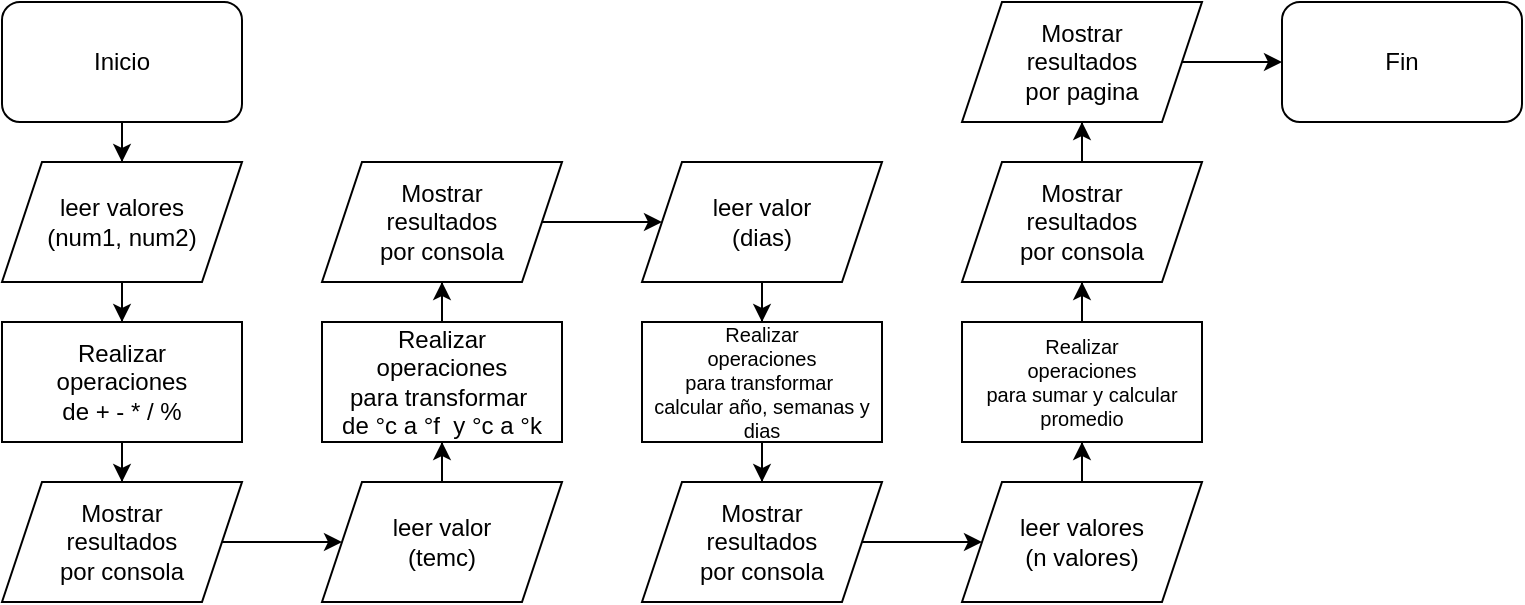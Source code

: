 <mxfile version="15.8.6" type="device"><diagram id="C5RBs43oDa-KdzZeNtuy" name="Page-1"><mxGraphModel dx="930" dy="450" grid="1" gridSize="10" guides="1" tooltips="1" connect="1" arrows="1" fold="1" page="1" pageScale="1" pageWidth="827" pageHeight="1169" math="0" shadow="0"><root><mxCell id="WIyWlLk6GJQsqaUBKTNV-0"/><mxCell id="WIyWlLk6GJQsqaUBKTNV-1" parent="WIyWlLk6GJQsqaUBKTNV-0"/><mxCell id="4diNYO3Y1DI0TQzU82jV-9" value="" style="edgeStyle=orthogonalEdgeStyle;rounded=0;orthogonalLoop=1;jettySize=auto;html=1;" edge="1" parent="WIyWlLk6GJQsqaUBKTNV-1" source="4diNYO3Y1DI0TQzU82jV-1" target="4diNYO3Y1DI0TQzU82jV-2"><mxGeometry relative="1" as="geometry"/></mxCell><mxCell id="4diNYO3Y1DI0TQzU82jV-1" value="leer valores &lt;br&gt;(num1, num2)" style="shape=parallelogram;perimeter=parallelogramPerimeter;whiteSpace=wrap;html=1;fixedSize=1;" vertex="1" parent="WIyWlLk6GJQsqaUBKTNV-1"><mxGeometry x="40" y="100" width="120" height="60" as="geometry"/></mxCell><mxCell id="4diNYO3Y1DI0TQzU82jV-10" value="" style="edgeStyle=orthogonalEdgeStyle;rounded=0;orthogonalLoop=1;jettySize=auto;html=1;" edge="1" parent="WIyWlLk6GJQsqaUBKTNV-1" source="4diNYO3Y1DI0TQzU82jV-2" target="4diNYO3Y1DI0TQzU82jV-3"><mxGeometry relative="1" as="geometry"/></mxCell><mxCell id="4diNYO3Y1DI0TQzU82jV-2" value="Realizar &lt;br&gt;operaciones&lt;br&gt;de + - * / %" style="rounded=0;whiteSpace=wrap;html=1;" vertex="1" parent="WIyWlLk6GJQsqaUBKTNV-1"><mxGeometry x="40" y="180" width="120" height="60" as="geometry"/></mxCell><mxCell id="4diNYO3Y1DI0TQzU82jV-39" value="" style="edgeStyle=orthogonalEdgeStyle;rounded=0;orthogonalLoop=1;jettySize=auto;html=1;fontSize=10;" edge="1" parent="WIyWlLk6GJQsqaUBKTNV-1" source="4diNYO3Y1DI0TQzU82jV-3" target="4diNYO3Y1DI0TQzU82jV-13"><mxGeometry relative="1" as="geometry"/></mxCell><mxCell id="4diNYO3Y1DI0TQzU82jV-3" value="Mostrar &lt;br&gt;resultados&lt;br&gt;por consola" style="shape=parallelogram;perimeter=parallelogramPerimeter;whiteSpace=wrap;html=1;fixedSize=1;" vertex="1" parent="WIyWlLk6GJQsqaUBKTNV-1"><mxGeometry x="40" y="260" width="120" height="60" as="geometry"/></mxCell><mxCell id="4diNYO3Y1DI0TQzU82jV-8" value="" style="edgeStyle=orthogonalEdgeStyle;rounded=0;orthogonalLoop=1;jettySize=auto;html=1;" edge="1" parent="WIyWlLk6GJQsqaUBKTNV-1" source="4diNYO3Y1DI0TQzU82jV-5" target="4diNYO3Y1DI0TQzU82jV-1"><mxGeometry relative="1" as="geometry"/></mxCell><mxCell id="4diNYO3Y1DI0TQzU82jV-5" value="Inicio" style="rounded=1;whiteSpace=wrap;html=1;" vertex="1" parent="WIyWlLk6GJQsqaUBKTNV-1"><mxGeometry x="40" y="20" width="120" height="60" as="geometry"/></mxCell><mxCell id="4diNYO3Y1DI0TQzU82jV-40" value="" style="edgeStyle=orthogonalEdgeStyle;rounded=0;orthogonalLoop=1;jettySize=auto;html=1;fontSize=10;" edge="1" parent="WIyWlLk6GJQsqaUBKTNV-1" source="4diNYO3Y1DI0TQzU82jV-13" target="4diNYO3Y1DI0TQzU82jV-15"><mxGeometry relative="1" as="geometry"/></mxCell><mxCell id="4diNYO3Y1DI0TQzU82jV-13" value="leer valor&lt;br&gt;(temc)" style="shape=parallelogram;perimeter=parallelogramPerimeter;whiteSpace=wrap;html=1;fixedSize=1;" vertex="1" parent="WIyWlLk6GJQsqaUBKTNV-1"><mxGeometry x="200" y="260" width="120" height="60" as="geometry"/></mxCell><mxCell id="4diNYO3Y1DI0TQzU82jV-41" value="" style="edgeStyle=orthogonalEdgeStyle;rounded=0;orthogonalLoop=1;jettySize=auto;html=1;fontSize=10;" edge="1" parent="WIyWlLk6GJQsqaUBKTNV-1" source="4diNYO3Y1DI0TQzU82jV-15" target="4diNYO3Y1DI0TQzU82jV-17"><mxGeometry relative="1" as="geometry"/></mxCell><mxCell id="4diNYO3Y1DI0TQzU82jV-15" value="Realizar &lt;br&gt;operaciones&lt;br&gt;para transformar&amp;nbsp;&lt;br&gt;de&amp;nbsp;°c a&amp;nbsp;°f&amp;nbsp; y&amp;nbsp;°c a&amp;nbsp;°k" style="rounded=0;whiteSpace=wrap;html=1;" vertex="1" parent="WIyWlLk6GJQsqaUBKTNV-1"><mxGeometry x="200" y="180" width="120" height="60" as="geometry"/></mxCell><mxCell id="4diNYO3Y1DI0TQzU82jV-43" value="" style="edgeStyle=orthogonalEdgeStyle;rounded=0;orthogonalLoop=1;jettySize=auto;html=1;fontSize=10;" edge="1" parent="WIyWlLk6GJQsqaUBKTNV-1" source="4diNYO3Y1DI0TQzU82jV-17" target="4diNYO3Y1DI0TQzU82jV-22"><mxGeometry relative="1" as="geometry"/></mxCell><mxCell id="4diNYO3Y1DI0TQzU82jV-17" value="Mostrar &lt;br&gt;resultados&lt;br&gt;por consola" style="shape=parallelogram;perimeter=parallelogramPerimeter;whiteSpace=wrap;html=1;fixedSize=1;" vertex="1" parent="WIyWlLk6GJQsqaUBKTNV-1"><mxGeometry x="200" y="100" width="120" height="60" as="geometry"/></mxCell><mxCell id="4diNYO3Y1DI0TQzU82jV-47" value="" style="edgeStyle=orthogonalEdgeStyle;rounded=0;orthogonalLoop=1;jettySize=auto;html=1;fontSize=10;" edge="1" parent="WIyWlLk6GJQsqaUBKTNV-1" source="4diNYO3Y1DI0TQzU82jV-22" target="4diNYO3Y1DI0TQzU82jV-24"><mxGeometry relative="1" as="geometry"/></mxCell><mxCell id="4diNYO3Y1DI0TQzU82jV-22" value="leer valor&lt;br&gt;(dias)" style="shape=parallelogram;perimeter=parallelogramPerimeter;whiteSpace=wrap;html=1;fixedSize=1;" vertex="1" parent="WIyWlLk6GJQsqaUBKTNV-1"><mxGeometry x="360" y="100" width="120" height="60" as="geometry"/></mxCell><mxCell id="4diNYO3Y1DI0TQzU82jV-48" value="" style="edgeStyle=orthogonalEdgeStyle;rounded=0;orthogonalLoop=1;jettySize=auto;html=1;fontSize=10;" edge="1" parent="WIyWlLk6GJQsqaUBKTNV-1" source="4diNYO3Y1DI0TQzU82jV-24" target="4diNYO3Y1DI0TQzU82jV-26"><mxGeometry relative="1" as="geometry"/></mxCell><mxCell id="4diNYO3Y1DI0TQzU82jV-24" value="Realizar &lt;br style=&quot;font-size: 10px;&quot;&gt;operaciones&lt;br style=&quot;font-size: 10px;&quot;&gt;para transformar&amp;nbsp;&lt;br style=&quot;font-size: 10px;&quot;&gt;calcular año, semanas y dias" style="rounded=0;whiteSpace=wrap;html=1;fontSize=10;" vertex="1" parent="WIyWlLk6GJQsqaUBKTNV-1"><mxGeometry x="360" y="180" width="120" height="60" as="geometry"/></mxCell><mxCell id="4diNYO3Y1DI0TQzU82jV-49" value="" style="edgeStyle=orthogonalEdgeStyle;rounded=0;orthogonalLoop=1;jettySize=auto;html=1;fontSize=10;" edge="1" parent="WIyWlLk6GJQsqaUBKTNV-1" source="4diNYO3Y1DI0TQzU82jV-26" target="4diNYO3Y1DI0TQzU82jV-31"><mxGeometry relative="1" as="geometry"/></mxCell><mxCell id="4diNYO3Y1DI0TQzU82jV-26" value="Mostrar &lt;br&gt;resultados&lt;br&gt;por consola" style="shape=parallelogram;perimeter=parallelogramPerimeter;whiteSpace=wrap;html=1;fixedSize=1;" vertex="1" parent="WIyWlLk6GJQsqaUBKTNV-1"><mxGeometry x="360" y="260" width="120" height="60" as="geometry"/></mxCell><mxCell id="4diNYO3Y1DI0TQzU82jV-51" value="" style="edgeStyle=orthogonalEdgeStyle;rounded=0;orthogonalLoop=1;jettySize=auto;html=1;fontSize=10;" edge="1" parent="WIyWlLk6GJQsqaUBKTNV-1" source="4diNYO3Y1DI0TQzU82jV-31" target="4diNYO3Y1DI0TQzU82jV-33"><mxGeometry relative="1" as="geometry"/></mxCell><mxCell id="4diNYO3Y1DI0TQzU82jV-31" value="leer valores&lt;br&gt;(n valores)" style="shape=parallelogram;perimeter=parallelogramPerimeter;whiteSpace=wrap;html=1;fixedSize=1;" vertex="1" parent="WIyWlLk6GJQsqaUBKTNV-1"><mxGeometry x="520" y="260" width="120" height="60" as="geometry"/></mxCell><mxCell id="4diNYO3Y1DI0TQzU82jV-52" value="" style="edgeStyle=orthogonalEdgeStyle;rounded=0;orthogonalLoop=1;jettySize=auto;html=1;fontSize=10;" edge="1" parent="WIyWlLk6GJQsqaUBKTNV-1" source="4diNYO3Y1DI0TQzU82jV-33" target="4diNYO3Y1DI0TQzU82jV-35"><mxGeometry relative="1" as="geometry"/></mxCell><mxCell id="4diNYO3Y1DI0TQzU82jV-33" value="Realizar &lt;br style=&quot;font-size: 10px&quot;&gt;operaciones&lt;br style=&quot;font-size: 10px&quot;&gt;para sumar y calcular&lt;br&gt;promedio" style="rounded=0;whiteSpace=wrap;html=1;fontSize=10;" vertex="1" parent="WIyWlLk6GJQsqaUBKTNV-1"><mxGeometry x="520" y="180" width="120" height="60" as="geometry"/></mxCell><mxCell id="4diNYO3Y1DI0TQzU82jV-55" value="" style="edgeStyle=orthogonalEdgeStyle;rounded=0;orthogonalLoop=1;jettySize=auto;html=1;fontSize=10;" edge="1" parent="WIyWlLk6GJQsqaUBKTNV-1" source="4diNYO3Y1DI0TQzU82jV-35" target="4diNYO3Y1DI0TQzU82jV-54"><mxGeometry relative="1" as="geometry"/></mxCell><mxCell id="4diNYO3Y1DI0TQzU82jV-35" value="Mostrar &lt;br&gt;resultados&lt;br&gt;por consola" style="shape=parallelogram;perimeter=parallelogramPerimeter;whiteSpace=wrap;html=1;fixedSize=1;" vertex="1" parent="WIyWlLk6GJQsqaUBKTNV-1"><mxGeometry x="520" y="100" width="120" height="60" as="geometry"/></mxCell><mxCell id="4diNYO3Y1DI0TQzU82jV-38" value="Fin" style="rounded=1;whiteSpace=wrap;html=1;" vertex="1" parent="WIyWlLk6GJQsqaUBKTNV-1"><mxGeometry x="680" y="20" width="120" height="60" as="geometry"/></mxCell><mxCell id="4diNYO3Y1DI0TQzU82jV-56" value="" style="edgeStyle=orthogonalEdgeStyle;rounded=0;orthogonalLoop=1;jettySize=auto;html=1;fontSize=10;" edge="1" parent="WIyWlLk6GJQsqaUBKTNV-1" source="4diNYO3Y1DI0TQzU82jV-54" target="4diNYO3Y1DI0TQzU82jV-38"><mxGeometry relative="1" as="geometry"/></mxCell><mxCell id="4diNYO3Y1DI0TQzU82jV-54" value="Mostrar &lt;br&gt;resultados&lt;br&gt;por pagina" style="shape=parallelogram;perimeter=parallelogramPerimeter;whiteSpace=wrap;html=1;fixedSize=1;" vertex="1" parent="WIyWlLk6GJQsqaUBKTNV-1"><mxGeometry x="520" y="20" width="120" height="60" as="geometry"/></mxCell></root></mxGraphModel></diagram></mxfile>